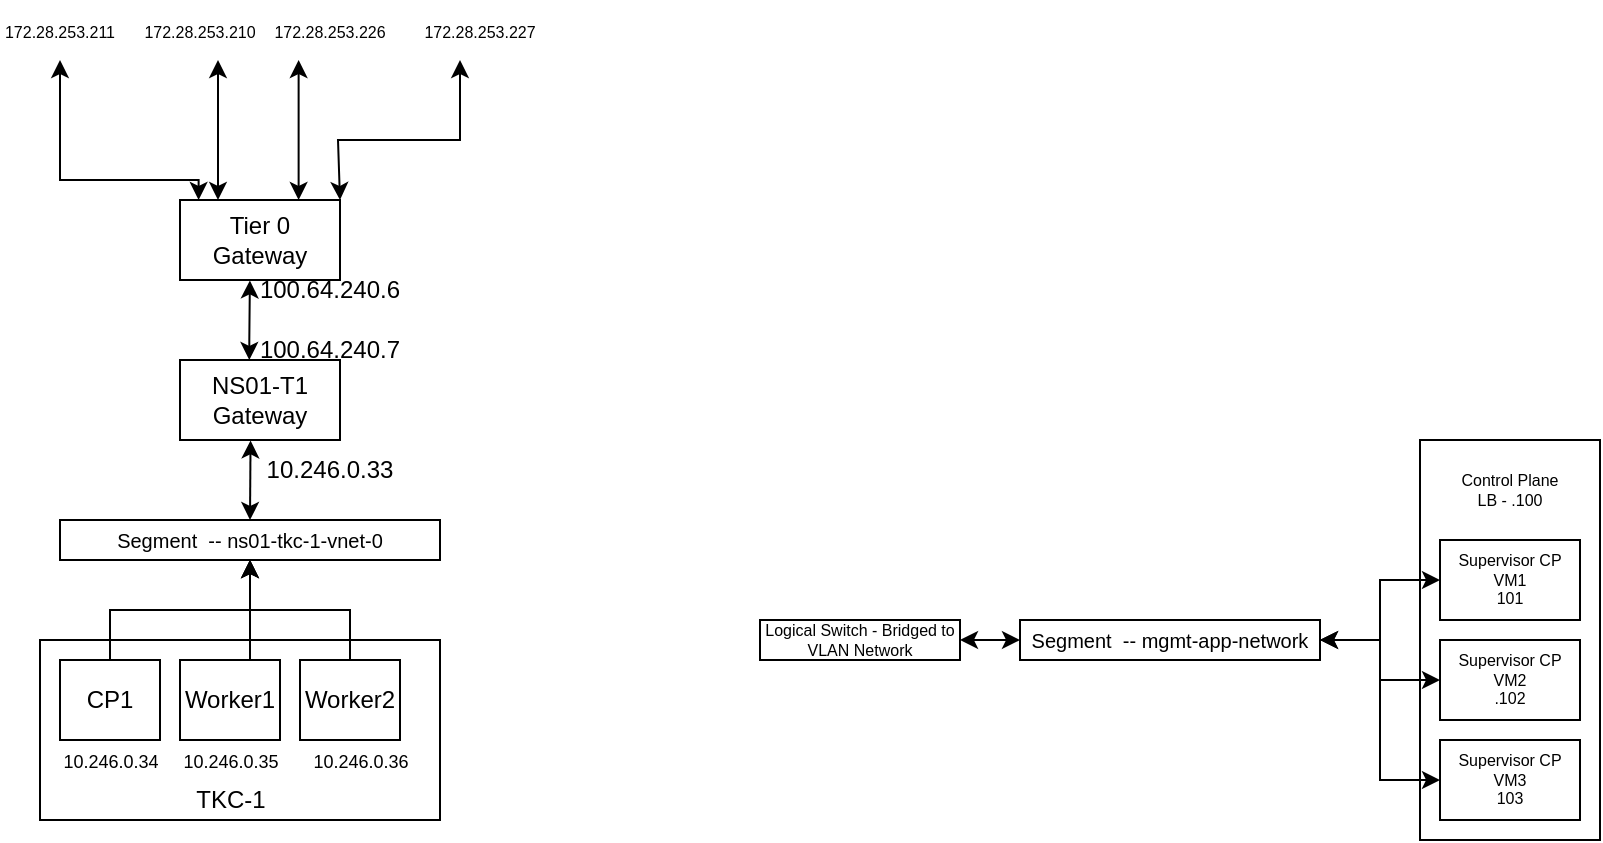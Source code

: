 <mxfile version="16.5.6" type="github">
  <diagram id="7xSU1VsMxAa6HMegwc-T" name="Page-1">
    <mxGraphModel dx="1004" dy="476" grid="1" gridSize="10" guides="1" tooltips="1" connect="1" arrows="1" fold="1" page="1" pageScale="1" pageWidth="827" pageHeight="1169" math="0" shadow="0">
      <root>
        <mxCell id="0" />
        <mxCell id="1" parent="0" />
        <mxCell id="pzt4fcJwZgWa0VNx7EeT-5" value="" style="rounded=0;whiteSpace=wrap;html=1;" parent="1" vertex="1">
          <mxGeometry x="30" y="330" width="200" height="90" as="geometry" />
        </mxCell>
        <mxCell id="pzt4fcJwZgWa0VNx7EeT-21" style="edgeStyle=orthogonalEdgeStyle;rounded=0;orthogonalLoop=1;jettySize=auto;html=1;exitX=0.5;exitY=0;exitDx=0;exitDy=0;entryX=0.5;entryY=1;entryDx=0;entryDy=0;fontSize=10;" parent="1" source="pzt4fcJwZgWa0VNx7EeT-11" target="pzt4fcJwZgWa0VNx7EeT-20" edge="1">
          <mxGeometry relative="1" as="geometry" />
        </mxCell>
        <mxCell id="pzt4fcJwZgWa0VNx7EeT-11" value="CP1" style="rounded=0;whiteSpace=wrap;html=1;" parent="1" vertex="1">
          <mxGeometry x="40" y="340" width="50" height="40" as="geometry" />
        </mxCell>
        <mxCell id="pzt4fcJwZgWa0VNx7EeT-23" style="edgeStyle=orthogonalEdgeStyle;rounded=0;orthogonalLoop=1;jettySize=auto;html=1;exitX=1;exitY=0;exitDx=0;exitDy=0;entryX=0.5;entryY=1;entryDx=0;entryDy=0;fontSize=10;" parent="1" source="pzt4fcJwZgWa0VNx7EeT-12" target="pzt4fcJwZgWa0VNx7EeT-20" edge="1">
          <mxGeometry relative="1" as="geometry">
            <Array as="points">
              <mxPoint x="135" y="340" />
            </Array>
          </mxGeometry>
        </mxCell>
        <mxCell id="pzt4fcJwZgWa0VNx7EeT-12" value="Worker1" style="rounded=0;whiteSpace=wrap;html=1;" parent="1" vertex="1">
          <mxGeometry x="100" y="340" width="50" height="40" as="geometry" />
        </mxCell>
        <mxCell id="pzt4fcJwZgWa0VNx7EeT-24" style="edgeStyle=orthogonalEdgeStyle;rounded=0;orthogonalLoop=1;jettySize=auto;html=1;exitX=0.5;exitY=0;exitDx=0;exitDy=0;entryX=0.5;entryY=1;entryDx=0;entryDy=0;fontSize=10;" parent="1" source="pzt4fcJwZgWa0VNx7EeT-13" target="pzt4fcJwZgWa0VNx7EeT-20" edge="1">
          <mxGeometry relative="1" as="geometry" />
        </mxCell>
        <mxCell id="pzt4fcJwZgWa0VNx7EeT-13" value="Worker2" style="rounded=0;whiteSpace=wrap;html=1;" parent="1" vertex="1">
          <mxGeometry x="160" y="340" width="50" height="40" as="geometry" />
        </mxCell>
        <mxCell id="pzt4fcJwZgWa0VNx7EeT-16" value="TKC-1" style="text;html=1;resizable=0;autosize=1;align=center;verticalAlign=middle;points=[];fillColor=none;strokeColor=none;rounded=0;" parent="1" vertex="1">
          <mxGeometry x="100" y="400" width="50" height="20" as="geometry" />
        </mxCell>
        <mxCell id="pzt4fcJwZgWa0VNx7EeT-17" value="&lt;font style=&quot;font-size: 9px&quot;&gt;10.246.0.34&lt;/font&gt;" style="text;html=1;resizable=0;autosize=1;align=center;verticalAlign=middle;points=[];fillColor=none;strokeColor=none;rounded=0;" parent="1" vertex="1">
          <mxGeometry x="35" y="380" width="60" height="20" as="geometry" />
        </mxCell>
        <mxCell id="pzt4fcJwZgWa0VNx7EeT-18" value="&lt;font style=&quot;font-size: 9px&quot;&gt;10.246.0.35&lt;/font&gt;" style="text;html=1;resizable=0;autosize=1;align=center;verticalAlign=middle;points=[];fillColor=none;strokeColor=none;rounded=0;" parent="1" vertex="1">
          <mxGeometry x="95" y="380" width="60" height="20" as="geometry" />
        </mxCell>
        <mxCell id="pzt4fcJwZgWa0VNx7EeT-19" value="&lt;font style=&quot;font-size: 9px&quot;&gt;10.246.0.36&lt;br&gt;&lt;/font&gt;" style="text;html=1;resizable=0;autosize=1;align=center;verticalAlign=middle;points=[];fillColor=none;strokeColor=none;rounded=0;" parent="1" vertex="1">
          <mxGeometry x="160" y="380" width="60" height="20" as="geometry" />
        </mxCell>
        <mxCell id="pzt4fcJwZgWa0VNx7EeT-20" value="&lt;font style=&quot;font-size: 10px&quot;&gt;Segment&amp;nbsp; --&amp;nbsp;&lt;span&gt;ns01-tkc-1-vnet-0&lt;/span&gt;&lt;/font&gt;" style="rounded=0;whiteSpace=wrap;html=1;fontSize=9;" parent="1" vertex="1">
          <mxGeometry x="40" y="270" width="190" height="20" as="geometry" />
        </mxCell>
        <mxCell id="5cx-T460i-CIB5v_bMIT-1" value="NS01-T1 Gateway" style="rounded=0;whiteSpace=wrap;html=1;" vertex="1" parent="1">
          <mxGeometry x="100" y="190" width="80" height="40" as="geometry" />
        </mxCell>
        <mxCell id="5cx-T460i-CIB5v_bMIT-3" value="" style="endArrow=classic;startArrow=classic;html=1;rounded=0;entryX=0.441;entryY=1.005;entryDx=0;entryDy=0;entryPerimeter=0;exitX=0.5;exitY=0;exitDx=0;exitDy=0;" edge="1" parent="1" source="pzt4fcJwZgWa0VNx7EeT-20" target="5cx-T460i-CIB5v_bMIT-1">
          <mxGeometry width="50" height="50" relative="1" as="geometry">
            <mxPoint x="340" y="320" as="sourcePoint" />
            <mxPoint x="390" y="270" as="targetPoint" />
          </mxGeometry>
        </mxCell>
        <mxCell id="5cx-T460i-CIB5v_bMIT-4" value="10.246.0.33" style="text;html=1;strokeColor=none;fillColor=none;align=center;verticalAlign=middle;whiteSpace=wrap;rounded=0;" vertex="1" parent="1">
          <mxGeometry x="110" y="240" width="130" height="10" as="geometry" />
        </mxCell>
        <mxCell id="5cx-T460i-CIB5v_bMIT-5" value="" style="endArrow=classic;startArrow=classic;html=1;rounded=0;entryX=0.441;entryY=1.005;entryDx=0;entryDy=0;entryPerimeter=0;exitX=0.5;exitY=0;exitDx=0;exitDy=0;" edge="1" parent="1">
          <mxGeometry width="50" height="50" relative="1" as="geometry">
            <mxPoint x="134.66" y="190" as="sourcePoint" />
            <mxPoint x="134.94" y="150.2" as="targetPoint" />
            <Array as="points">
              <mxPoint x="134.66" y="180" />
            </Array>
          </mxGeometry>
        </mxCell>
        <mxCell id="5cx-T460i-CIB5v_bMIT-6" value="100.64.240.6" style="text;html=1;strokeColor=none;fillColor=none;align=center;verticalAlign=middle;whiteSpace=wrap;rounded=0;" vertex="1" parent="1">
          <mxGeometry x="110" y="150" width="130" height="10" as="geometry" />
        </mxCell>
        <mxCell id="5cx-T460i-CIB5v_bMIT-7" value="Tier 0 Gateway" style="rounded=0;whiteSpace=wrap;html=1;" vertex="1" parent="1">
          <mxGeometry x="100" y="110" width="80" height="40" as="geometry" />
        </mxCell>
        <mxCell id="5cx-T460i-CIB5v_bMIT-8" value="100.64.240.7" style="text;html=1;strokeColor=none;fillColor=none;align=center;verticalAlign=middle;whiteSpace=wrap;rounded=0;" vertex="1" parent="1">
          <mxGeometry x="110" y="180" width="130" height="10" as="geometry" />
        </mxCell>
        <mxCell id="5cx-T460i-CIB5v_bMIT-9" value="" style="endArrow=classic;startArrow=classic;html=1;rounded=0;exitX=0.5;exitY=0;exitDx=0;exitDy=0;" edge="1" parent="1">
          <mxGeometry width="50" height="50" relative="1" as="geometry">
            <mxPoint x="109.31" y="110" as="sourcePoint" />
            <mxPoint x="40" y="40" as="targetPoint" />
            <Array as="points">
              <mxPoint x="109.31" y="100" />
              <mxPoint x="40" y="100" />
            </Array>
          </mxGeometry>
        </mxCell>
        <mxCell id="5cx-T460i-CIB5v_bMIT-10" value="" style="endArrow=classic;startArrow=classic;html=1;rounded=0;" edge="1" parent="1">
          <mxGeometry width="50" height="50" relative="1" as="geometry">
            <mxPoint x="119" y="110" as="sourcePoint" />
            <mxPoint x="119" y="40" as="targetPoint" />
            <Array as="points">
              <mxPoint x="119" y="60" />
            </Array>
          </mxGeometry>
        </mxCell>
        <mxCell id="5cx-T460i-CIB5v_bMIT-11" value="" style="endArrow=classic;startArrow=classic;html=1;rounded=0;" edge="1" parent="1">
          <mxGeometry width="50" height="50" relative="1" as="geometry">
            <mxPoint x="159.31" y="110" as="sourcePoint" />
            <mxPoint x="159.31" y="40" as="targetPoint" />
            <Array as="points">
              <mxPoint x="159.31" y="60" />
            </Array>
          </mxGeometry>
        </mxCell>
        <mxCell id="5cx-T460i-CIB5v_bMIT-12" value="" style="endArrow=classic;startArrow=classic;html=1;rounded=0;exitX=1;exitY=0;exitDx=0;exitDy=0;" edge="1" parent="1" source="5cx-T460i-CIB5v_bMIT-7">
          <mxGeometry width="50" height="50" relative="1" as="geometry">
            <mxPoint x="139" y="130" as="sourcePoint" />
            <mxPoint x="240" y="40" as="targetPoint" />
            <Array as="points">
              <mxPoint x="179" y="80" />
              <mxPoint x="240" y="80" />
            </Array>
          </mxGeometry>
        </mxCell>
        <mxCell id="5cx-T460i-CIB5v_bMIT-13" value="&lt;font style=&quot;font-size: 8px&quot;&gt;172.28.253.211&lt;/font&gt;" style="text;html=1;strokeColor=none;fillColor=none;align=center;verticalAlign=middle;whiteSpace=wrap;rounded=0;" vertex="1" parent="1">
          <mxGeometry x="10" y="10" width="60" height="30" as="geometry" />
        </mxCell>
        <mxCell id="5cx-T460i-CIB5v_bMIT-14" value="&lt;font style=&quot;font-size: 8px&quot;&gt;172.28.253.210&lt;/font&gt;" style="text;html=1;strokeColor=none;fillColor=none;align=center;verticalAlign=middle;whiteSpace=wrap;rounded=0;" vertex="1" parent="1">
          <mxGeometry x="80" y="10" width="60" height="30" as="geometry" />
        </mxCell>
        <mxCell id="5cx-T460i-CIB5v_bMIT-15" value="&lt;font style=&quot;font-size: 8px&quot;&gt;172.28.253.226&lt;/font&gt;" style="text;html=1;strokeColor=none;fillColor=none;align=center;verticalAlign=middle;whiteSpace=wrap;rounded=0;" vertex="1" parent="1">
          <mxGeometry x="145" y="10" width="60" height="30" as="geometry" />
        </mxCell>
        <mxCell id="5cx-T460i-CIB5v_bMIT-16" value="&lt;font style=&quot;font-size: 8px&quot;&gt;172.28.253.227&lt;/font&gt;" style="text;html=1;strokeColor=none;fillColor=none;align=center;verticalAlign=middle;whiteSpace=wrap;rounded=0;" vertex="1" parent="1">
          <mxGeometry x="220" y="10" width="60" height="30" as="geometry" />
        </mxCell>
        <mxCell id="5cx-T460i-CIB5v_bMIT-20" value="" style="rounded=0;whiteSpace=wrap;html=1;fontSize=8;" vertex="1" parent="1">
          <mxGeometry x="720" y="230" width="90" height="200" as="geometry" />
        </mxCell>
        <mxCell id="5cx-T460i-CIB5v_bMIT-17" value="Supervisor CP VM1&lt;br&gt;101" style="rounded=0;whiteSpace=wrap;html=1;fontSize=8;" vertex="1" parent="1">
          <mxGeometry x="730" y="280" width="70" height="40" as="geometry" />
        </mxCell>
        <mxCell id="5cx-T460i-CIB5v_bMIT-18" value="Supervisor CP VM2&lt;br&gt;.102" style="rounded=0;whiteSpace=wrap;html=1;fontSize=8;" vertex="1" parent="1">
          <mxGeometry x="730" y="330" width="70" height="40" as="geometry" />
        </mxCell>
        <mxCell id="5cx-T460i-CIB5v_bMIT-19" value="Supervisor CP VM3&lt;br&gt;103" style="rounded=0;whiteSpace=wrap;html=1;fontSize=8;" vertex="1" parent="1">
          <mxGeometry x="730" y="380" width="70" height="40" as="geometry" />
        </mxCell>
        <mxCell id="5cx-T460i-CIB5v_bMIT-21" value="Control Plane LB - .100" style="text;html=1;strokeColor=none;fillColor=none;align=center;verticalAlign=middle;whiteSpace=wrap;rounded=0;fontSize=8;" vertex="1" parent="1">
          <mxGeometry x="735" y="240" width="60" height="30" as="geometry" />
        </mxCell>
        <mxCell id="5cx-T460i-CIB5v_bMIT-24" style="edgeStyle=orthogonalEdgeStyle;rounded=0;orthogonalLoop=1;jettySize=auto;html=1;exitX=1;exitY=0.5;exitDx=0;exitDy=0;fontSize=8;" edge="1" parent="1" source="5cx-T460i-CIB5v_bMIT-22" target="5cx-T460i-CIB5v_bMIT-17">
          <mxGeometry relative="1" as="geometry" />
        </mxCell>
        <mxCell id="5cx-T460i-CIB5v_bMIT-22" value="&lt;font style=&quot;font-size: 10px&quot;&gt;Segment&amp;nbsp; -- mgmt-app-network&lt;/font&gt;" style="rounded=0;whiteSpace=wrap;html=1;fontSize=9;" vertex="1" parent="1">
          <mxGeometry x="520" y="320" width="150" height="20" as="geometry" />
        </mxCell>
        <mxCell id="5cx-T460i-CIB5v_bMIT-23" value="" style="endArrow=classic;startArrow=classic;html=1;rounded=0;fontSize=8;entryX=0;entryY=0.5;entryDx=0;entryDy=0;" edge="1" parent="1" target="5cx-T460i-CIB5v_bMIT-18">
          <mxGeometry width="50" height="50" relative="1" as="geometry">
            <mxPoint x="670" y="330" as="sourcePoint" />
            <mxPoint x="470" y="220" as="targetPoint" />
            <Array as="points">
              <mxPoint x="700" y="330" />
              <mxPoint x="700" y="350" />
            </Array>
          </mxGeometry>
        </mxCell>
        <mxCell id="5cx-T460i-CIB5v_bMIT-26" value="" style="endArrow=classic;startArrow=classic;html=1;rounded=0;fontSize=8;exitX=0;exitY=0.5;exitDx=0;exitDy=0;" edge="1" parent="1" source="5cx-T460i-CIB5v_bMIT-19">
          <mxGeometry width="50" height="50" relative="1" as="geometry">
            <mxPoint x="420" y="270" as="sourcePoint" />
            <mxPoint x="670" y="330" as="targetPoint" />
            <Array as="points">
              <mxPoint x="700" y="400" />
              <mxPoint x="700" y="330" />
            </Array>
          </mxGeometry>
        </mxCell>
        <mxCell id="5cx-T460i-CIB5v_bMIT-27" value="Logical Switch - Bridged to VLAN Network" style="rounded=0;whiteSpace=wrap;html=1;fontSize=8;" vertex="1" parent="1">
          <mxGeometry x="390" y="320" width="100" height="20" as="geometry" />
        </mxCell>
        <mxCell id="5cx-T460i-CIB5v_bMIT-28" value="" style="endArrow=classic;startArrow=classic;html=1;rounded=0;fontSize=8;exitX=1;exitY=0.5;exitDx=0;exitDy=0;entryX=0;entryY=0.5;entryDx=0;entryDy=0;" edge="1" parent="1" source="5cx-T460i-CIB5v_bMIT-27" target="5cx-T460i-CIB5v_bMIT-22">
          <mxGeometry width="50" height="50" relative="1" as="geometry">
            <mxPoint x="470" y="260" as="sourcePoint" />
            <mxPoint x="520" y="210" as="targetPoint" />
          </mxGeometry>
        </mxCell>
      </root>
    </mxGraphModel>
  </diagram>
</mxfile>
